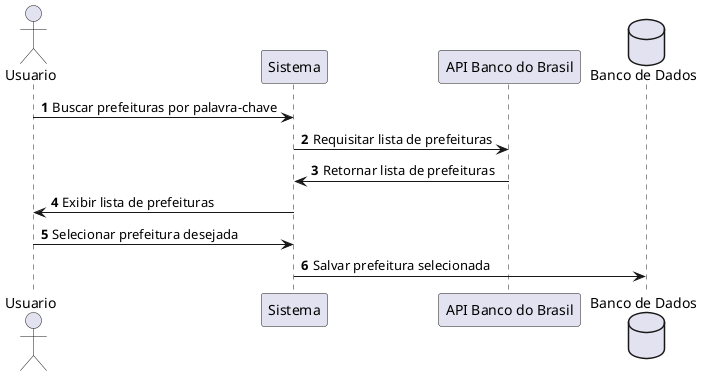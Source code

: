@startuml
'https://plantuml.com/sequence-diagram

autonumber

actor Usuario as u
participant "Sistema" as s
participant "API Banco do Brasil" as api
database "Banco de Dados" as db

u -> s: Buscar prefeituras por palavra-chave
s -> api: Requisitar lista de prefeituras
api -> s: Retornar lista de prefeituras
s -> u: Exibir lista de prefeituras
u -> s: Selecionar prefeitura desejada
s -> db: Salvar prefeitura selecionada

@enduml